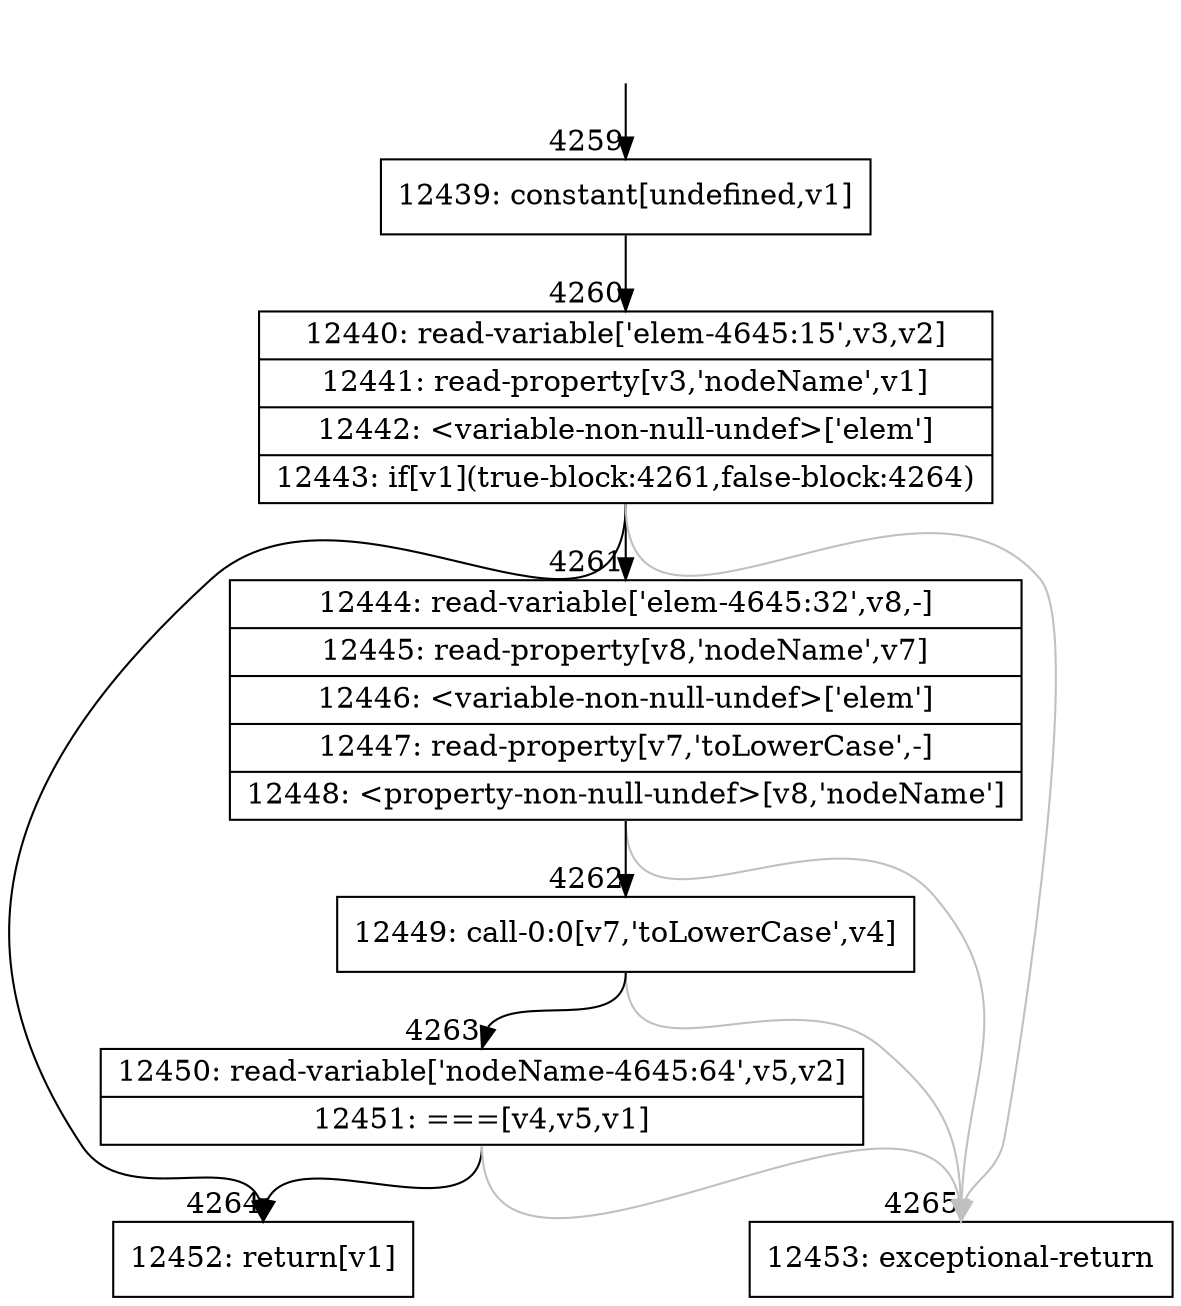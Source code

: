 digraph {
rankdir="TD"
BB_entry278[shape=none,label=""];
BB_entry278 -> BB4259 [tailport=s, headport=n, headlabel="    4259"]
BB4259 [shape=record label="{12439: constant[undefined,v1]}" ] 
BB4259 -> BB4260 [tailport=s, headport=n, headlabel="      4260"]
BB4260 [shape=record label="{12440: read-variable['elem-4645:15',v3,v2]|12441: read-property[v3,'nodeName',v1]|12442: \<variable-non-null-undef\>['elem']|12443: if[v1](true-block:4261,false-block:4264)}" ] 
BB4260 -> BB4264 [tailport=s, headport=n, headlabel="      4264"]
BB4260 -> BB4261 [tailport=s, headport=n, headlabel="      4261"]
BB4260 -> BB4265 [tailport=s, headport=n, color=gray, headlabel="      4265"]
BB4261 [shape=record label="{12444: read-variable['elem-4645:32',v8,-]|12445: read-property[v8,'nodeName',v7]|12446: \<variable-non-null-undef\>['elem']|12447: read-property[v7,'toLowerCase',-]|12448: \<property-non-null-undef\>[v8,'nodeName']}" ] 
BB4261 -> BB4262 [tailport=s, headport=n, headlabel="      4262"]
BB4261 -> BB4265 [tailport=s, headport=n, color=gray]
BB4262 [shape=record label="{12449: call-0:0[v7,'toLowerCase',v4]}" ] 
BB4262 -> BB4263 [tailport=s, headport=n, headlabel="      4263"]
BB4262 -> BB4265 [tailport=s, headport=n, color=gray]
BB4263 [shape=record label="{12450: read-variable['nodeName-4645:64',v5,v2]|12451: ===[v4,v5,v1]}" ] 
BB4263 -> BB4264 [tailport=s, headport=n]
BB4263 -> BB4265 [tailport=s, headport=n, color=gray]
BB4264 [shape=record label="{12452: return[v1]}" ] 
BB4265 [shape=record label="{12453: exceptional-return}" ] 
}
